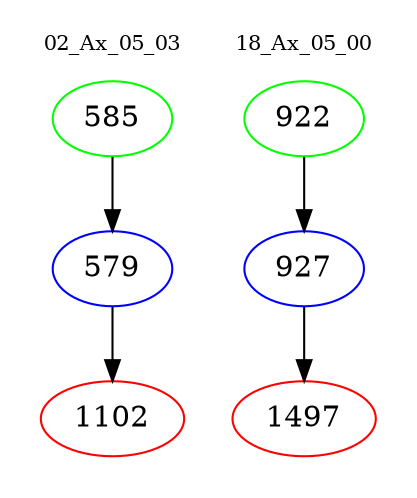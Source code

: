 digraph{
subgraph cluster_0 {
color = white
label = "02_Ax_05_03";
fontsize=10;
T0_585 [label="585", color="green"]
T0_585 -> T0_579 [color="black"]
T0_579 [label="579", color="blue"]
T0_579 -> T0_1102 [color="black"]
T0_1102 [label="1102", color="red"]
}
subgraph cluster_1 {
color = white
label = "18_Ax_05_00";
fontsize=10;
T1_922 [label="922", color="green"]
T1_922 -> T1_927 [color="black"]
T1_927 [label="927", color="blue"]
T1_927 -> T1_1497 [color="black"]
T1_1497 [label="1497", color="red"]
}
}
